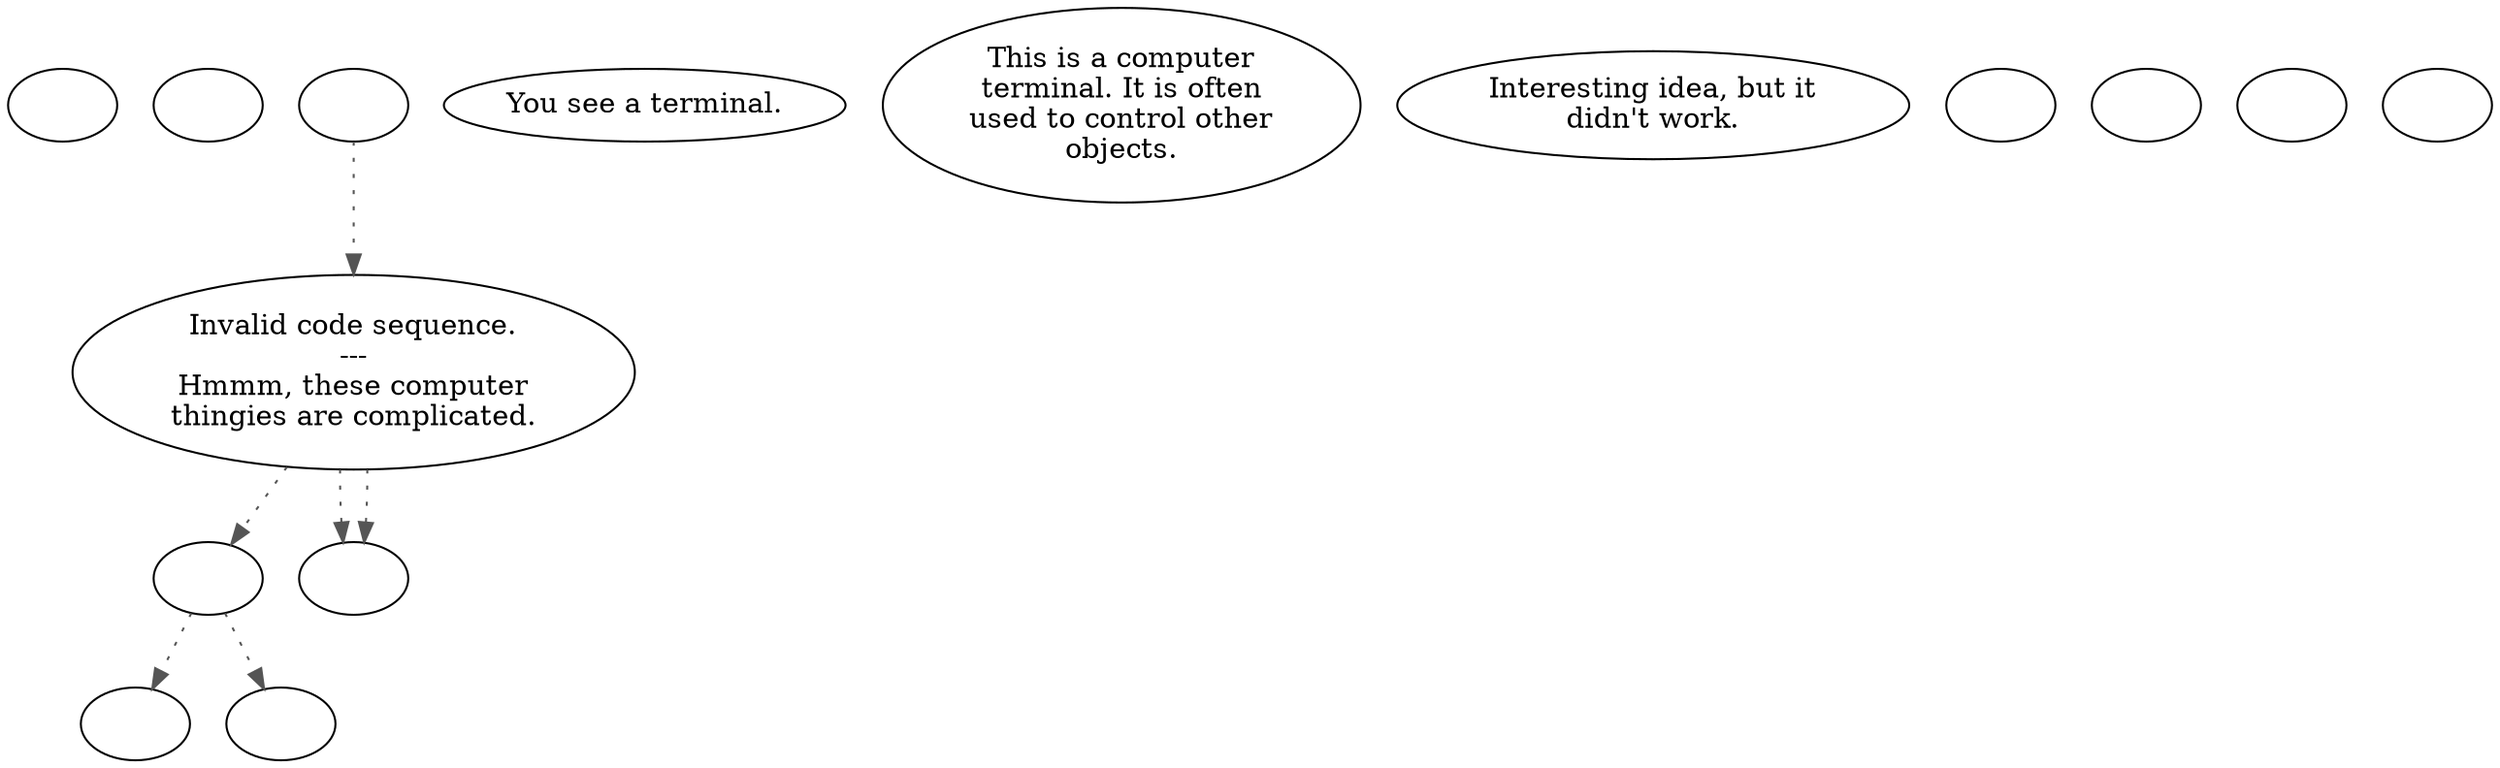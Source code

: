 digraph siterm {
  "checkPartyMembersNearDoor" [style=filled       fillcolor="#FFFFFF"       color="#000000"]
  "checkPartyMembersNearDoor" [label=""]
  "start" [style=filled       fillcolor="#FFFFFF"       color="#000000"]
  "start" [label=""]
  "use_p_proc" [style=filled       fillcolor="#FFFFFF"       color="#000000"]
  "use_p_proc" -> "use_skill_on_p_proc" [style=dotted color="#555555"]
  "use_p_proc" [label=""]
  "look_at_p_proc" [style=filled       fillcolor="#FFFFFF"       color="#000000"]
  "look_at_p_proc" [label="You see a terminal."]
  "description_p_proc" [style=filled       fillcolor="#FFFFFF"       color="#000000"]
  "description_p_proc" [label="This is a computer\nterminal. It is often\nused to control other\nobjects."]
  "use_skill_on_p_proc" [style=filled       fillcolor="#FFFFFF"       color="#000000"]
  "use_skill_on_p_proc" -> "use_success" [style=dotted color="#555555"]
  "use_skill_on_p_proc" -> "use_fail" [style=dotted color="#555555"]
  "use_skill_on_p_proc" -> "use_fail" [style=dotted color="#555555"]
  "use_skill_on_p_proc" [label="Invalid code sequence.\n---\nHmmm, these computer\nthingies are complicated."]
  "use_obj_on_p_proc" [style=filled       fillcolor="#FFFFFF"       color="#000000"]
  "use_obj_on_p_proc" [label="Interesting idea, but it\ndidn't work."]
  "damage_p_proc" [style=filled       fillcolor="#FFFFFF"       color="#000000"]
  "damage_p_proc" [label=""]
  "map_enter_p_proc" [style=filled       fillcolor="#FFFFFF"       color="#000000"]
  "map_enter_p_proc" [label=""]
  "map_update_p_proc" [style=filled       fillcolor="#FFFFFF"       color="#000000"]
  "map_update_p_proc" [label=""]
  "use_success" [style=filled       fillcolor="#FFFFFF"       color="#000000"]
  "use_success" -> "open_slave_doors" [style=dotted color="#555555"]
  "use_success" -> "close_slave_doors" [style=dotted color="#555555"]
  "use_success" [label=""]
  "use_fail" [style=filled       fillcolor="#FFFFFF"       color="#000000"]
  "use_fail" [label=""]
  "open_slave_doors" [style=filled       fillcolor="#FFFFFF"       color="#000000"]
  "open_slave_doors" [label=""]
  "close_slave_doors" [style=filled       fillcolor="#FFFFFF"       color="#000000"]
  "close_slave_doors" [label=""]
  "timed_event_p_proc" [style=filled       fillcolor="#FFFFFF"       color="#000000"]
  "timed_event_p_proc" [label=""]
}